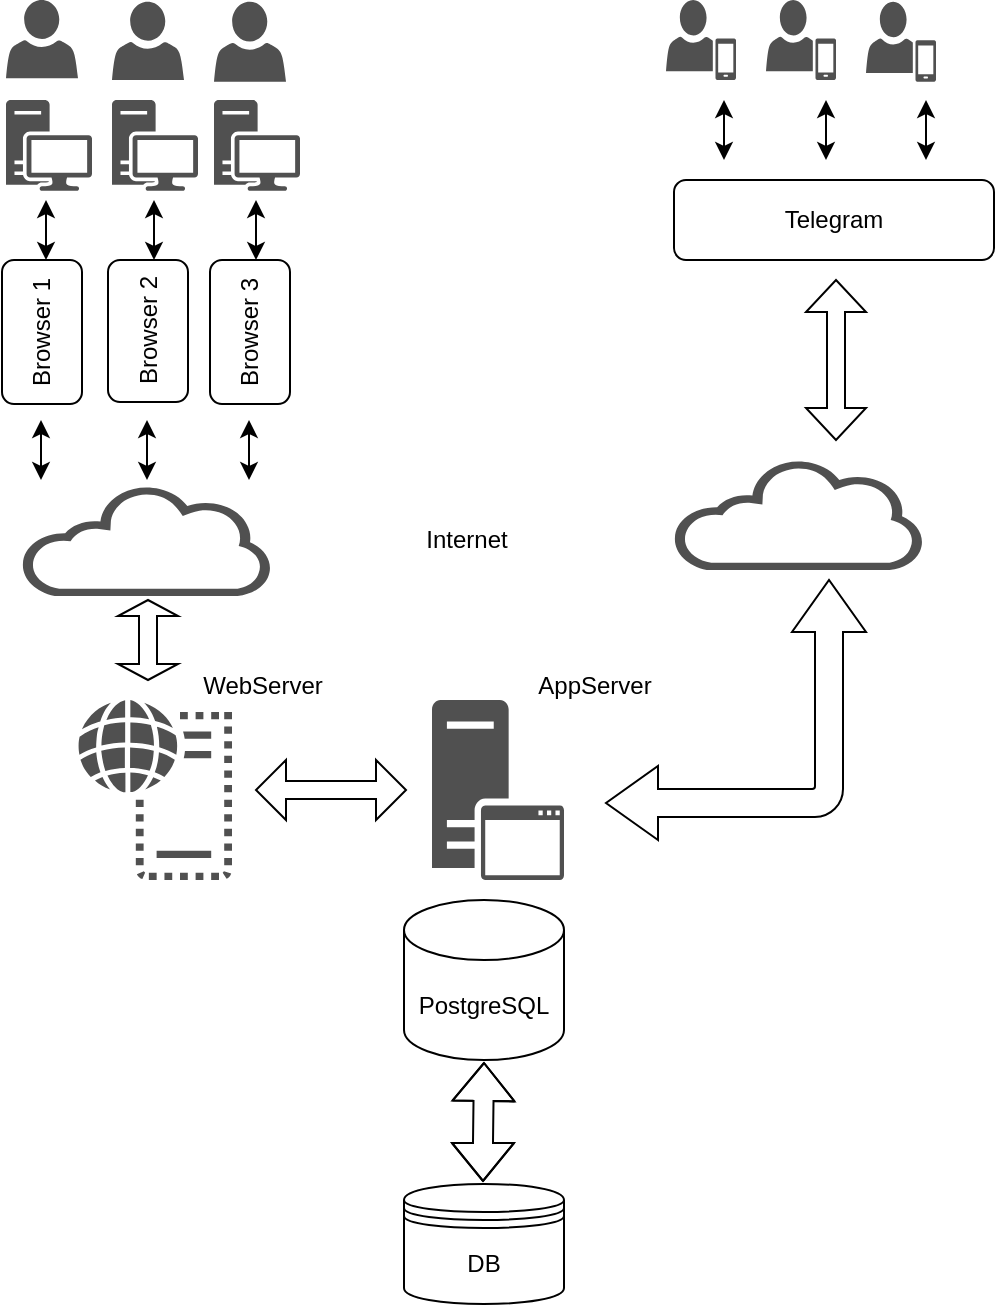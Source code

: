 <mxfile version="21.6.6" type="device">
  <diagram name="Page-1" id="b520641d-4fe3-3701-9064-5fc419738815">
    <mxGraphModel dx="1194" dy="1517" grid="1" gridSize="10" guides="1" tooltips="1" connect="1" arrows="1" fold="1" page="1" pageScale="1" pageWidth="1100" pageHeight="850" background="none" math="0" shadow="0">
      <root>
        <mxCell id="0" />
        <mxCell id="1" parent="0" />
        <mxCell id="1dt1CClkFHcks8oysqxm-5" value="PostgreSQL" style="shape=cylinder3;whiteSpace=wrap;html=1;boundedLbl=1;backgroundOutline=1;size=15;" parent="1" vertex="1">
          <mxGeometry x="559" y="-190" width="80" height="80" as="geometry" />
        </mxCell>
        <mxCell id="1dt1CClkFHcks8oysqxm-7" value="" style="shape=flexArrow;endArrow=classic;startArrow=classic;html=1;rounded=0;" parent="1" edge="1">
          <mxGeometry width="100" height="100" relative="1" as="geometry">
            <mxPoint x="598.5" y="-49" as="sourcePoint" />
            <mxPoint x="599" y="-109" as="targetPoint" />
            <Array as="points">
              <mxPoint x="598.5" y="-69" />
            </Array>
          </mxGeometry>
        </mxCell>
        <mxCell id="1dt1CClkFHcks8oysqxm-12" value="DB" style="shape=datastore;whiteSpace=wrap;html=1;" parent="1" vertex="1">
          <mxGeometry x="559" y="-48" width="80" height="60" as="geometry" />
        </mxCell>
        <mxCell id="1dt1CClkFHcks8oysqxm-13" value="" style="sketch=0;pointerEvents=1;shadow=0;dashed=0;html=1;strokeColor=none;fillColor=#505050;labelPosition=center;verticalLabelPosition=bottom;verticalAlign=top;outlineConnect=0;align=center;shape=mxgraph.office.devices.workstation;" parent="1" vertex="1">
          <mxGeometry x="360" y="-590" width="43" height="45.43" as="geometry" />
        </mxCell>
        <mxCell id="1dt1CClkFHcks8oysqxm-17" value="" style="sketch=0;pointerEvents=1;shadow=0;dashed=0;html=1;strokeColor=none;fillColor=#505050;labelPosition=center;verticalLabelPosition=bottom;verticalAlign=top;outlineConnect=0;align=center;shape=mxgraph.office.users.mobile_user;" parent="1" vertex="1">
          <mxGeometry x="690" y="-640" width="35" height="40" as="geometry" />
        </mxCell>
        <mxCell id="1dt1CClkFHcks8oysqxm-20" value="" style="sketch=0;pointerEvents=1;shadow=0;dashed=0;html=1;strokeColor=none;fillColor=#505050;labelPosition=center;verticalLabelPosition=bottom;verticalAlign=top;outlineConnect=0;align=center;shape=mxgraph.office.users.user;" parent="1" vertex="1">
          <mxGeometry x="360" y="-640" width="36" height="39.13" as="geometry" />
        </mxCell>
        <mxCell id="1dt1CClkFHcks8oysqxm-21" value="" style="sketch=0;pointerEvents=1;shadow=0;dashed=0;html=1;strokeColor=none;fillColor=#505050;labelPosition=center;verticalLabelPosition=bottom;verticalAlign=top;outlineConnect=0;align=center;shape=mxgraph.office.users.user;" parent="1" vertex="1">
          <mxGeometry x="413" y="-639.13" width="36" height="39.13" as="geometry" />
        </mxCell>
        <mxCell id="1dt1CClkFHcks8oysqxm-22" value="" style="sketch=0;pointerEvents=1;shadow=0;dashed=0;html=1;strokeColor=none;fillColor=#505050;labelPosition=center;verticalLabelPosition=bottom;verticalAlign=top;outlineConnect=0;align=center;shape=mxgraph.office.users.user;" parent="1" vertex="1">
          <mxGeometry x="464" y="-639.13" width="36" height="40" as="geometry" />
        </mxCell>
        <mxCell id="1dt1CClkFHcks8oysqxm-23" value="" style="sketch=0;pointerEvents=1;shadow=0;dashed=0;html=1;strokeColor=none;fillColor=#505050;labelPosition=center;verticalLabelPosition=bottom;verticalAlign=top;outlineConnect=0;align=center;shape=mxgraph.office.users.mobile_user;" parent="1" vertex="1">
          <mxGeometry x="740" y="-640" width="35" height="40" as="geometry" />
        </mxCell>
        <mxCell id="1dt1CClkFHcks8oysqxm-24" value="" style="sketch=0;pointerEvents=1;shadow=0;dashed=0;html=1;strokeColor=none;fillColor=#505050;labelPosition=center;verticalLabelPosition=bottom;verticalAlign=top;outlineConnect=0;align=center;shape=mxgraph.office.users.mobile_user;" parent="1" vertex="1">
          <mxGeometry x="790" y="-639.13" width="35" height="40" as="geometry" />
        </mxCell>
        <mxCell id="1dt1CClkFHcks8oysqxm-25" value="" style="sketch=0;pointerEvents=1;shadow=0;dashed=0;html=1;strokeColor=none;fillColor=#505050;labelPosition=center;verticalLabelPosition=bottom;verticalAlign=top;outlineConnect=0;align=center;shape=mxgraph.office.devices.workstation;" parent="1" vertex="1">
          <mxGeometry x="413" y="-590" width="43" height="45.43" as="geometry" />
        </mxCell>
        <mxCell id="1dt1CClkFHcks8oysqxm-26" value="" style="sketch=0;pointerEvents=1;shadow=0;dashed=0;html=1;strokeColor=none;fillColor=#505050;labelPosition=center;verticalLabelPosition=bottom;verticalAlign=top;outlineConnect=0;align=center;shape=mxgraph.office.devices.workstation;" parent="1" vertex="1">
          <mxGeometry x="464" y="-590" width="43" height="45.43" as="geometry" />
        </mxCell>
        <mxCell id="1dt1CClkFHcks8oysqxm-28" value="Browser 1" style="rounded=1;whiteSpace=wrap;html=1;rotation=-90;" parent="1" vertex="1">
          <mxGeometry x="342" y="-494" width="72" height="40" as="geometry" />
        </mxCell>
        <mxCell id="1dt1CClkFHcks8oysqxm-29" value="Browser 2" style="rounded=1;whiteSpace=wrap;html=1;rotation=-90;" parent="1" vertex="1">
          <mxGeometry x="395.5" y="-494.5" width="71" height="40" as="geometry" />
        </mxCell>
        <mxCell id="1dt1CClkFHcks8oysqxm-30" value="Browser 3" style="rounded=1;whiteSpace=wrap;html=1;rotation=-90;" parent="1" vertex="1">
          <mxGeometry x="446" y="-494" width="72" height="40" as="geometry" />
        </mxCell>
        <mxCell id="1dt1CClkFHcks8oysqxm-31" value="Telegram" style="rounded=1;whiteSpace=wrap;html=1;" parent="1" vertex="1">
          <mxGeometry x="694" y="-550" width="160" height="40" as="geometry" />
        </mxCell>
        <mxCell id="1dt1CClkFHcks8oysqxm-32" value="" style="sketch=0;pointerEvents=1;shadow=0;dashed=0;html=1;strokeColor=none;fillColor=#505050;labelPosition=center;verticalLabelPosition=bottom;outlineConnect=0;verticalAlign=top;align=center;shape=mxgraph.office.clouds.cloud;" parent="1" vertex="1">
          <mxGeometry x="368" y="-397" width="126" height="55" as="geometry" />
        </mxCell>
        <mxCell id="1dt1CClkFHcks8oysqxm-33" value="" style="sketch=0;pointerEvents=1;shadow=0;dashed=0;html=1;strokeColor=none;fillColor=#505050;labelPosition=center;verticalLabelPosition=bottom;verticalAlign=top;outlineConnect=0;align=center;shape=mxgraph.office.servers.virtual_web_server;direction=west;" parent="1" vertex="1">
          <mxGeometry x="396" y="-290" width="77" height="90" as="geometry" />
        </mxCell>
        <mxCell id="1dt1CClkFHcks8oysqxm-34" value="" style="sketch=0;pointerEvents=1;shadow=0;dashed=0;html=1;strokeColor=none;fillColor=#505050;labelPosition=center;verticalLabelPosition=bottom;outlineConnect=0;verticalAlign=top;align=center;shape=mxgraph.office.clouds.cloud;" parent="1" vertex="1">
          <mxGeometry x="694" y="-410" width="126" height="55" as="geometry" />
        </mxCell>
        <mxCell id="1dt1CClkFHcks8oysqxm-35" value="" style="sketch=0;pointerEvents=1;shadow=0;dashed=0;html=1;strokeColor=none;fillColor=#505050;labelPosition=center;verticalLabelPosition=bottom;verticalAlign=top;outlineConnect=0;align=center;shape=mxgraph.office.servers.application_server;" parent="1" vertex="1">
          <mxGeometry x="573" y="-290" width="66" height="90" as="geometry" />
        </mxCell>
        <mxCell id="1dt1CClkFHcks8oysqxm-37" value="" style="endArrow=classic;startArrow=classic;html=1;rounded=0;" parent="1" edge="1">
          <mxGeometry width="50" height="50" relative="1" as="geometry">
            <mxPoint x="719" y="-560" as="sourcePoint" />
            <mxPoint x="719" y="-590" as="targetPoint" />
          </mxGeometry>
        </mxCell>
        <mxCell id="1dt1CClkFHcks8oysqxm-38" value="" style="endArrow=classic;startArrow=classic;html=1;rounded=0;" parent="1" edge="1">
          <mxGeometry width="50" height="50" relative="1" as="geometry">
            <mxPoint x="770" y="-560" as="sourcePoint" />
            <mxPoint x="770" y="-590" as="targetPoint" />
          </mxGeometry>
        </mxCell>
        <mxCell id="1dt1CClkFHcks8oysqxm-39" value="" style="endArrow=classic;startArrow=classic;html=1;rounded=0;" parent="1" edge="1">
          <mxGeometry width="50" height="50" relative="1" as="geometry">
            <mxPoint x="820" y="-560" as="sourcePoint" />
            <mxPoint x="820" y="-590" as="targetPoint" />
          </mxGeometry>
        </mxCell>
        <mxCell id="1dt1CClkFHcks8oysqxm-40" value="" style="endArrow=classic;startArrow=classic;html=1;rounded=0;" parent="1" edge="1">
          <mxGeometry width="50" height="50" relative="1" as="geometry">
            <mxPoint x="380" y="-510" as="sourcePoint" />
            <mxPoint x="380" y="-540" as="targetPoint" />
          </mxGeometry>
        </mxCell>
        <mxCell id="1dt1CClkFHcks8oysqxm-41" value="" style="endArrow=classic;startArrow=classic;html=1;rounded=0;" parent="1" edge="1">
          <mxGeometry width="50" height="50" relative="1" as="geometry">
            <mxPoint x="434" y="-510" as="sourcePoint" />
            <mxPoint x="434" y="-540" as="targetPoint" />
          </mxGeometry>
        </mxCell>
        <mxCell id="1dt1CClkFHcks8oysqxm-42" value="" style="endArrow=classic;startArrow=classic;html=1;rounded=0;" parent="1" edge="1">
          <mxGeometry width="50" height="50" relative="1" as="geometry">
            <mxPoint x="485" y="-510" as="sourcePoint" />
            <mxPoint x="485" y="-540" as="targetPoint" />
          </mxGeometry>
        </mxCell>
        <mxCell id="1dt1CClkFHcks8oysqxm-43" value="" style="endArrow=classic;startArrow=classic;html=1;rounded=0;" parent="1" edge="1">
          <mxGeometry width="50" height="50" relative="1" as="geometry">
            <mxPoint x="377.5" y="-400" as="sourcePoint" />
            <mxPoint x="377.5" y="-430" as="targetPoint" />
          </mxGeometry>
        </mxCell>
        <mxCell id="1dt1CClkFHcks8oysqxm-44" value="" style="endArrow=classic;startArrow=classic;html=1;rounded=0;" parent="1" edge="1">
          <mxGeometry width="50" height="50" relative="1" as="geometry">
            <mxPoint x="430.5" y="-400" as="sourcePoint" />
            <mxPoint x="430.5" y="-430" as="targetPoint" />
          </mxGeometry>
        </mxCell>
        <mxCell id="1dt1CClkFHcks8oysqxm-45" value="" style="endArrow=classic;startArrow=classic;html=1;rounded=0;" parent="1" edge="1">
          <mxGeometry width="50" height="50" relative="1" as="geometry">
            <mxPoint x="481.5" y="-400" as="sourcePoint" />
            <mxPoint x="481.5" y="-430" as="targetPoint" />
          </mxGeometry>
        </mxCell>
        <mxCell id="1dt1CClkFHcks8oysqxm-48" value="" style="shape=doubleArrow;direction=south;whiteSpace=wrap;html=1;" parent="1" vertex="1">
          <mxGeometry x="416" y="-340" width="30" height="40" as="geometry" />
        </mxCell>
        <mxCell id="1dt1CClkFHcks8oysqxm-51" value="" style="shape=doubleArrow;direction=south;whiteSpace=wrap;html=1;rotation=90;" parent="1" vertex="1">
          <mxGeometry x="507.5" y="-282.5" width="30" height="75" as="geometry" />
        </mxCell>
        <mxCell id="1dt1CClkFHcks8oysqxm-52" value="" style="shape=doubleArrow;direction=south;whiteSpace=wrap;html=1;" parent="1" vertex="1">
          <mxGeometry x="760" y="-500" width="30" height="80" as="geometry" />
        </mxCell>
        <mxCell id="1dt1CClkFHcks8oysqxm-57" value="" style="html=1;shadow=0;dashed=0;align=center;verticalAlign=middle;shape=mxgraph.arrows2.bendDoubleArrow;dy=7;dx=26;arrowHead=37;rounded=1;rotation=-180;" parent="1" vertex="1">
          <mxGeometry x="660" y="-350" width="130" height="130" as="geometry" />
        </mxCell>
        <mxCell id="1dt1CClkFHcks8oysqxm-58" value="Internet" style="text;html=1;align=center;verticalAlign=middle;resizable=0;points=[];autosize=1;strokeColor=none;fillColor=none;" parent="1" vertex="1">
          <mxGeometry x="560" y="-385" width="60" height="30" as="geometry" />
        </mxCell>
        <mxCell id="1dt1CClkFHcks8oysqxm-59" value="WebServer" style="text;html=1;align=center;verticalAlign=middle;resizable=0;points=[];autosize=1;strokeColor=none;fillColor=none;" parent="1" vertex="1">
          <mxGeometry x="448" y="-312" width="80" height="30" as="geometry" />
        </mxCell>
        <mxCell id="1dt1CClkFHcks8oysqxm-60" value="AppServer" style="text;html=1;align=center;verticalAlign=middle;resizable=0;points=[];autosize=1;strokeColor=none;fillColor=none;" parent="1" vertex="1">
          <mxGeometry x="614" y="-312" width="80" height="30" as="geometry" />
        </mxCell>
      </root>
    </mxGraphModel>
  </diagram>
</mxfile>
